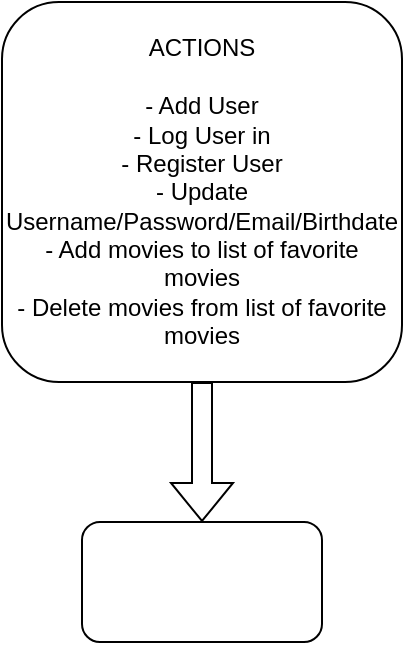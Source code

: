 <mxfile version="15.3.0" type="github">
  <diagram id="Yg3D-YNop6xcODFwDVZ-" name="Page-1">
    <mxGraphModel dx="1102" dy="572" grid="1" gridSize="10" guides="1" tooltips="1" connect="1" arrows="1" fold="1" page="1" pageScale="1" pageWidth="827" pageHeight="1169" math="0" shadow="0">
      <root>
        <mxCell id="0" />
        <mxCell id="1" parent="0" />
        <mxCell id="7O_OZhT6sY6kMUz_unLC-2" style="edgeStyle=orthogonalEdgeStyle;shape=flexArrow;rounded=0;orthogonalLoop=1;jettySize=auto;html=1;" edge="1" parent="1" source="7O_OZhT6sY6kMUz_unLC-1" target="7O_OZhT6sY6kMUz_unLC-3">
          <mxGeometry relative="1" as="geometry">
            <mxPoint x="190" y="320" as="targetPoint" />
          </mxGeometry>
        </mxCell>
        <mxCell id="7O_OZhT6sY6kMUz_unLC-1" value="&lt;div&gt;ACTIONS&lt;/div&gt;&lt;div&gt;&lt;br&gt;&lt;/div&gt;&lt;div&gt;- Add User&lt;/div&gt;&lt;div&gt;- Log User in&lt;/div&gt;&lt;div&gt;- Register User&lt;/div&gt;&lt;div&gt;- Update Username/Password/Email/Birthdate&lt;/div&gt;&lt;div&gt;- Add movies to list of favorite movies&lt;/div&gt;&lt;div&gt;- Delete movies from list of favorite movies&lt;/div&gt;" style="rounded=1;whiteSpace=wrap;html=1;" vertex="1" parent="1">
          <mxGeometry x="90" y="30" width="200" height="190" as="geometry" />
        </mxCell>
        <mxCell id="7O_OZhT6sY6kMUz_unLC-3" value="" style="rounded=1;whiteSpace=wrap;html=1;" vertex="1" parent="1">
          <mxGeometry x="130" y="290" width="120" height="60" as="geometry" />
        </mxCell>
      </root>
    </mxGraphModel>
  </diagram>
</mxfile>
